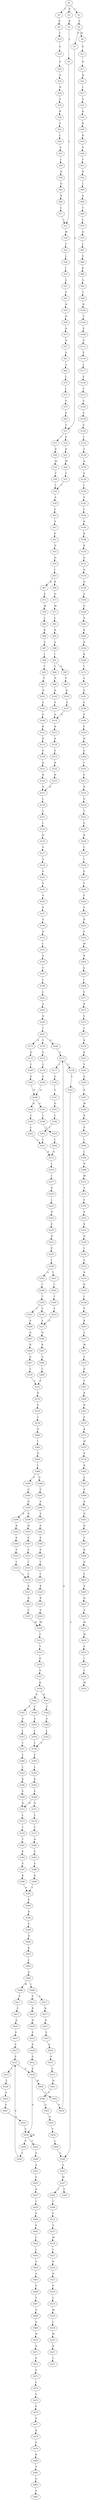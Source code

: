 strict digraph  {
	S0 -> S1 [ label = I ];
	S0 -> S2 [ label = Q ];
	S0 -> S3 [ label = C ];
	S1 -> S4 [ label = V ];
	S2 -> S5 [ label = K ];
	S3 -> S6 [ label = E ];
	S4 -> S7 [ label = P ];
	S4 -> S8 [ label = M ];
	S5 -> S9 [ label = L ];
	S6 -> S10 [ label = C ];
	S7 -> S11 [ label = A ];
	S8 -> S12 [ label = E ];
	S9 -> S13 [ label = L ];
	S10 -> S14 [ label = G ];
	S11 -> S15 [ label = I ];
	S11 -> S16 [ label = V ];
	S12 -> S17 [ label = N ];
	S13 -> S18 [ label = M ];
	S14 -> S19 [ label = V ];
	S15 -> S20 [ label = D ];
	S16 -> S21 [ label = D ];
	S17 -> S22 [ label = H ];
	S18 -> S23 [ label = T ];
	S19 -> S24 [ label = A ];
	S20 -> S25 [ label = M ];
	S21 -> S26 [ label = M ];
	S22 -> S27 [ label = L ];
	S23 -> S28 [ label = L ];
	S24 -> S29 [ label = H ];
	S25 -> S30 [ label = T ];
	S26 -> S31 [ label = T ];
	S27 -> S32 [ label = V ];
	S28 -> S33 [ label = I ];
	S29 -> S34 [ label = P ];
	S30 -> S35 [ label = T ];
	S31 -> S35 [ label = T ];
	S32 -> S36 [ label = K ];
	S33 -> S37 [ label = E ];
	S34 -> S38 [ label = R ];
	S35 -> S39 [ label = S ];
	S36 -> S40 [ label = K ];
	S37 -> S41 [ label = Y ];
	S38 -> S42 [ label = P ];
	S39 -> S43 [ label = Y ];
	S40 -> S44 [ label = K ];
	S41 -> S45 [ label = N ];
	S42 -> S46 [ label = L ];
	S43 -> S47 [ label = E ];
	S44 -> S48 [ label = V ];
	S45 -> S49 [ label = N ];
	S46 -> S50 [ label = S ];
	S47 -> S51 [ label = P ];
	S48 -> S52 [ label = Y ];
	S49 -> S53 [ label = R ];
	S50 -> S54 [ label = I ];
	S51 -> S55 [ label = N ];
	S52 -> S56 [ label = R ];
	S53 -> S57 [ label = H ];
	S54 -> S58 [ label = D ];
	S55 -> S59 [ label = Q ];
	S56 -> S60 [ label = L ];
	S57 -> S61 [ label = A ];
	S58 -> S62 [ label = Q ];
	S59 -> S63 [ label = I ];
	S60 -> S64 [ label = V ];
	S61 -> S65 [ label = A ];
	S62 -> S66 [ label = K ];
	S63 -> S67 [ label = Q ];
	S63 -> S68 [ label = R ];
	S64 -> S69 [ label = V ];
	S65 -> S70 [ label = L ];
	S66 -> S71 [ label = L ];
	S67 -> S72 [ label = E ];
	S68 -> S73 [ label = Q ];
	S69 -> S74 [ label = L ];
	S70 -> S75 [ label = I ];
	S71 -> S13 [ label = L ];
	S72 -> S76 [ label = M ];
	S73 -> S77 [ label = M ];
	S74 -> S78 [ label = R ];
	S75 -> S79 [ label = V ];
	S76 -> S80 [ label = L ];
	S77 -> S81 [ label = L ];
	S78 -> S82 [ label = L ];
	S79 -> S83 [ label = P ];
	S80 -> S84 [ label = K ];
	S81 -> S85 [ label = K ];
	S82 -> S86 [ label = V ];
	S83 -> S11 [ label = A ];
	S84 -> S87 [ label = V ];
	S85 -> S88 [ label = A ];
	S86 -> S89 [ label = K ];
	S87 -> S90 [ label = I ];
	S88 -> S91 [ label = I ];
	S89 -> S92 [ label = S ];
	S90 -> S93 [ label = T ];
	S91 -> S94 [ label = T ];
	S91 -> S95 [ label = S ];
	S92 -> S96 [ label = Y ];
	S93 -> S97 [ label = P ];
	S94 -> S98 [ label = P ];
	S95 -> S99 [ label = P ];
	S96 -> S100 [ label = R ];
	S97 -> S101 [ label = R ];
	S98 -> S102 [ label = K ];
	S99 -> S103 [ label = K ];
	S100 -> S104 [ label = T ];
	S101 -> S105 [ label = S ];
	S102 -> S106 [ label = S ];
	S103 -> S107 [ label = S ];
	S104 -> S108 [ label = E ];
	S105 -> S109 [ label = S ];
	S106 -> S110 [ label = S ];
	S107 -> S110 [ label = S ];
	S108 -> S111 [ label = G ];
	S109 -> S112 [ label = R ];
	S110 -> S113 [ label = R ];
	S111 -> S114 [ label = E ];
	S112 -> S115 [ label = K ];
	S113 -> S116 [ label = R ];
	S114 -> S117 [ label = L ];
	S115 -> S118 [ label = P ];
	S116 -> S119 [ label = P ];
	S117 -> S120 [ label = F ];
	S118 -> S121 [ label = R ];
	S119 -> S122 [ label = R ];
	S120 -> S123 [ label = T ];
	S121 -> S124 [ label = H ];
	S122 -> S125 [ label = H ];
	S123 -> S126 [ label = G ];
	S124 -> S127 [ label = N ];
	S125 -> S127 [ label = N ];
	S126 -> S128 [ label = A ];
	S127 -> S129 [ label = L ];
	S128 -> S130 [ label = G ];
	S129 -> S131 [ label = L ];
	S130 -> S132 [ label = I ];
	S131 -> S133 [ label = I ];
	S132 -> S134 [ label = T ];
	S133 -> S135 [ label = D ];
	S134 -> S136 [ label = Q ];
	S135 -> S137 [ label = V ];
	S136 -> S138 [ label = E ];
	S137 -> S139 [ label = A ];
	S138 -> S140 [ label = I ];
	S139 -> S141 [ label = G ];
	S140 -> S142 [ label = G ];
	S141 -> S143 [ label = V ];
	S142 -> S144 [ label = T ];
	S143 -> S145 [ label = V ];
	S144 -> S146 [ label = R ];
	S145 -> S147 [ label = E ];
	S146 -> S148 [ label = R ];
	S147 -> S149 [ label = S ];
	S148 -> S150 [ label = R ];
	S149 -> S151 [ label = D ];
	S150 -> S152 [ label = Q ];
	S151 -> S153 [ label = I ];
	S152 -> S154 [ label = N ];
	S153 -> S155 [ label = A ];
	S154 -> S156 [ label = N ];
	S155 -> S157 [ label = V ];
	S156 -> S158 [ label = A ];
	S157 -> S159 [ label = L ];
	S158 -> S160 [ label = Q ];
	S159 -> S161 [ label = L ];
	S160 -> S162 [ label = S ];
	S161 -> S163 [ label = A ];
	S162 -> S164 [ label = R ];
	S163 -> S165 [ label = D ];
	S164 -> S166 [ label = R ];
	S165 -> S167 [ label = T ];
	S166 -> S168 [ label = R ];
	S167 -> S169 [ label = S ];
	S167 -> S170 [ label = T ];
	S167 -> S171 [ label = A ];
	S168 -> S172 [ label = L ];
	S169 -> S173 [ label = Q ];
	S170 -> S174 [ label = Q ];
	S171 -> S175 [ label = Q ];
	S172 -> S176 [ label = A ];
	S173 -> S177 [ label = C ];
	S173 -> S178 [ label = Y ];
	S174 -> S179 [ label = C ];
	S175 -> S180 [ label = C ];
	S176 -> S181 [ label = E ];
	S177 -> S182 [ label = G ];
	S178 -> S183 [ label = L ];
	S179 -> S184 [ label = G ];
	S180 -> S185 [ label = G ];
	S181 -> S186 [ label = E ];
	S182 -> S187 [ label = Y ];
	S183 -> S188 [ label = A ];
	S184 -> S189 [ label = H ];
	S185 -> S189 [ label = H ];
	S186 -> S190 [ label = S ];
	S187 -> S191 [ label = D ];
	S188 -> S192 [ label = A ];
	S189 -> S193 [ label = E ];
	S189 -> S194 [ label = D ];
	S190 -> S195 [ label = F ];
	S191 -> S196 [ label = L ];
	S192 -> S197 [ label = M ];
	S193 -> S198 [ label = L ];
	S194 -> S199 [ label = L ];
	S195 -> S200 [ label = D ];
	S196 -> S201 [ label = L ];
	S197 -> S202 [ label = I ];
	S197 -> S203 [ label = V ];
	S198 -> S204 [ label = L ];
	S199 -> S205 [ label = L ];
	S200 -> S206 [ label = S ];
	S201 -> S207 [ label = L ];
	S202 -> S208 [ label = C ];
	S204 -> S209 [ label = L ];
	S205 -> S207 [ label = L ];
	S206 -> S210 [ label = I ];
	S207 -> S211 [ label = Q ];
	S208 -> S212 [ label = F ];
	S209 -> S211 [ label = Q ];
	S210 -> S213 [ label = E ];
	S211 -> S214 [ label = L ];
	S212 -> S215 [ label = G ];
	S213 -> S216 [ label = D ];
	S214 -> S217 [ label = I ];
	S215 -> S218 [ label = M ];
	S216 -> S219 [ label = D ];
	S217 -> S220 [ label = D ];
	S218 -> S221 [ label = L ];
	S219 -> S222 [ label = T ];
	S220 -> S223 [ label = L ];
	S221 -> S224 [ label = N ];
	S222 -> S225 [ label = S ];
	S223 -> S226 [ label = N ];
	S224 -> S227 [ label = D ];
	S225 -> S228 [ label = R ];
	S226 -> S229 [ label = E ];
	S227 -> S230 [ label = P ];
	S228 -> S231 [ label = C ];
	S229 -> S232 [ label = N ];
	S230 -> S233 [ label = L ];
	S231 -> S234 [ label = C ];
	S232 -> S235 [ label = E ];
	S233 -> S236 [ label = M ];
	S234 -> S237 [ label = S ];
	S235 -> S238 [ label = I ];
	S236 -> S239 [ label = L ];
	S237 -> S240 [ label = F ];
	S238 -> S241 [ label = T ];
	S238 -> S242 [ label = A ];
	S239 -> S243 [ label = M ];
	S240 -> S244 [ label = V ];
	S241 -> S245 [ label = I ];
	S242 -> S246 [ label = I ];
	S243 -> S247 [ label = R ];
	S244 -> S248 [ label = S ];
	S245 -> S249 [ label = T ];
	S246 -> S250 [ label = T ];
	S247 -> S251 [ label = L ];
	S248 -> S252 [ label = R ];
	S249 -> S253 [ label = V ];
	S250 -> S254 [ label = V ];
	S250 -> S255 [ label = I ];
	S252 -> S256 [ label = F ];
	S253 -> S257 [ label = A ];
	S254 -> S257 [ label = A ];
	S255 -> S258 [ label = A ];
	S256 -> S259 [ label = M ];
	S257 -> S260 [ label = N ];
	S258 -> S261 [ label = D ];
	S259 -> S262 [ label = K ];
	S260 -> S263 [ label = R ];
	S261 -> S264 [ label = R ];
	S262 -> S265 [ label = A ];
	S263 -> S266 [ label = G ];
	S264 -> S267 [ label = G ];
	S265 -> S268 [ label = I ];
	S266 -> S269 [ label = L ];
	S267 -> S270 [ label = L ];
	S268 -> S271 [ label = F ];
	S269 -> S272 [ label = V ];
	S270 -> S272 [ label = V ];
	S271 -> S273 [ label = R ];
	S272 -> S274 [ label = D ];
	S273 -> S275 [ label = Y ];
	S274 -> S276 [ label = V ];
	S275 -> S277 [ label = C ];
	S276 -> S278 [ label = C ];
	S277 -> S279 [ label = R ];
	S278 -> S280 [ label = N ];
	S279 -> S281 [ label = K ];
	S280 -> S282 [ label = I ];
	S281 -> S283 [ label = V ];
	S282 -> S284 [ label = N ];
	S283 -> S285 [ label = Q ];
	S284 -> S286 [ label = L ];
	S285 -> S287 [ label = K ];
	S286 -> S288 [ label = D ];
	S286 -> S289 [ label = E ];
	S287 -> S290 [ label = W ];
	S288 -> S291 [ label = G ];
	S289 -> S292 [ label = G ];
	S290 -> S293 [ label = R ];
	S291 -> S294 [ label = S ];
	S292 -> S295 [ label = N ];
	S293 -> S296 [ label = P ];
	S294 -> S297 [ label = S ];
	S295 -> S298 [ label = K ];
	S295 -> S299 [ label = R ];
	S296 -> S300 [ label = L ];
	S297 -> S301 [ label = S ];
	S298 -> S302 [ label = K ];
	S299 -> S303 [ label = N ];
	S300 -> S304 [ label = L ];
	S301 -> S305 [ label = E ];
	S302 -> S306 [ label = E ];
	S303 -> S307 [ label = E ];
	S304 -> S308 [ label = N ];
	S305 -> S309 [ label = E ];
	S306 -> S310 [ label = E ];
	S307 -> S311 [ label = E ];
	S308 -> S312 [ label = M ];
	S309 -> S313 [ label = L ];
	S310 -> S314 [ label = L ];
	S311 -> S315 [ label = L ];
	S312 -> S316 [ label = P ];
	S313 -> S317 [ label = I ];
	S314 -> S318 [ label = L ];
	S315 -> S318 [ label = L ];
	S316 -> S319 [ label = P ];
	S317 -> S320 [ label = K ];
	S318 -> S321 [ label = K ];
	S319 -> S322 [ label = P ];
	S320 -> S323 [ label = K ];
	S321 -> S324 [ label = K ];
	S322 -> S325 [ label = R ];
	S323 -> S326 [ label = V ];
	S324 -> S327 [ label = V ];
	S325 -> S328 [ label = N ];
	S326 -> S329 [ label = M ];
	S327 -> S329 [ label = M ];
	S328 -> S330 [ label = I ];
	S329 -> S331 [ label = Y ];
	S330 -> S332 [ label = E ];
	S331 -> S333 [ label = Y ];
	S332 -> S334 [ label = N ];
	S333 -> S335 [ label = D ];
	S334 -> S336 [ label = R ];
	S335 -> S337 [ label = G ];
	S336 -> S338 [ label = I ];
	S337 -> S339 [ label = K ];
	S338 -> S340 [ label = F ];
	S339 -> S341 [ label = D ];
	S339 -> S342 [ label = E ];
	S340 -> S343 [ label = K ];
	S341 -> S344 [ label = C ];
	S342 -> S345 [ label = S ];
	S342 -> S346 [ label = C ];
	S343 -> S347 [ label = L ];
	S344 -> S348 [ label = A ];
	S345 -> S349 [ label = A ];
	S346 -> S350 [ label = A ];
	S347 -> S351 [ label = W ];
	S348 -> S352 [ label = L ];
	S349 -> S353 [ label = L ];
	S350 -> S354 [ label = L ];
	S351 -> S355 [ label = L ];
	S352 -> S356 [ label = L ];
	S353 -> S357 [ label = L ];
	S354 -> S356 [ label = L ];
	S355 -> S358 [ label = Q ];
	S356 -> S359 [ label = F ];
	S357 -> S360 [ label = Y ];
	S358 -> S361 [ label = T ];
	S359 -> S362 [ label = L ];
	S360 -> S363 [ label = L ];
	S361 -> S364 [ label = R ];
	S362 -> S365 [ label = K ];
	S363 -> S366 [ label = K ];
	S364 -> S367 [ label = H ];
	S365 -> S368 [ label = E ];
	S366 -> S369 [ label = E ];
	S367 -> S370 [ label = F ];
	S368 -> S371 [ label = N ];
	S368 -> S372 [ label = D ];
	S369 -> S372 [ label = D ];
	S370 -> S373 [ label = K ];
	S371 -> S374 [ label = L ];
	S372 -> S375 [ label = L ];
	S373 -> S376 [ label = W ];
	S374 -> S377 [ label = T ];
	S375 -> S378 [ label = T ];
	S376 -> S379 [ label = E ];
	S377 -> S380 [ label = N ];
	S378 -> S381 [ label = T ];
	S379 -> S382 [ label = R ];
	S380 -> S383 [ label = E ];
	S381 -> S384 [ label = E ];
	S382 -> S385 [ label = E ];
	S383 -> S386 [ label = E ];
	S384 -> S387 [ label = E ];
	S385 -> S388 [ label = S ];
	S386 -> S389 [ label = K ];
	S387 -> S390 [ label = K ];
	S388 -> S391 [ label = D ];
	S389 -> S392 [ label = V ];
	S390 -> S392 [ label = V ];
	S391 -> S393 [ label = D ];
	S392 -> S394 [ label = E ];
	S393 -> S395 [ label = H ];
	S394 -> S396 [ label = R ];
	S395 -> S397 [ label = T ];
	S396 -> S398 [ label = V ];
	S397 -> S399 [ label = K ];
	S398 -> S400 [ label = D ];
	S399 -> S401 [ label = Q ];
	S400 -> S402 [ label = K ];
	S401 -> S403 [ label = F ];
	S402 -> S404 [ label = L ];
	S403 -> S405 [ label = S ];
	S404 -> S406 [ label = A ];
	S405 -> S407 [ label = N ];
	S406 -> S408 [ label = M ];
	S406 -> S409 [ label = L ];
	S407 -> S410 [ label = S ];
	S408 -> S411 [ label = V ];
	S409 -> S412 [ label = F ];
	S409 -> S413 [ label = Y ];
	S410 -> S414 [ label = M ];
	S411 -> S415 [ label = E ];
	S412 -> S416 [ label = R ];
	S413 -> S417 [ label = K ];
	S414 -> S418 [ label = M ];
	S415 -> S419 [ label = S ];
	S416 -> S420 [ label = N ];
	S417 -> S421 [ label = D ];
	S418 -> S422 [ label = A ];
	S419 -> S423 [ label = P ];
	S420 -> S424 [ label = P ];
	S421 -> S425 [ label = P ];
	S422 -> S426 [ label = I ];
	S423 -> S427 [ label = S ];
	S424 -> S428 [ label = S ];
	S425 -> S429 [ label = S ];
	S426 -> S430 [ label = L ];
	S427 -> S431 [ label = S ];
	S428 -> S432 [ label = S ];
	S429 -> S433 [ label = S ];
	S430 -> S434 [ label = M ];
	S431 -> S435 [ label = L ];
	S431 -> S436 [ label = S ];
	S432 -> S436 [ label = S ];
	S433 -> S437 [ label = A ];
	S435 -> S438 [ label = L ];
	S436 -> S439 [ label = S ];
	S436 -> S440 [ label = D ];
	S437 -> S441 [ label = D ];
	S438 -> S442 [ label = S ];
	S439 -> S443 [ label = A ];
	S439 -> S444 [ label = P ];
	S439 -> S439 [ label = S ];
	S440 -> S445 [ label = T ];
	S441 -> S446 [ label = T ];
	S442 -> S447 [ label = S ];
	S443 -> S448 [ label = G ];
	S444 -> S449 [ label = S ];
	S445 -> S450 [ label = S ];
	S446 -> S451 [ label = G ];
	S447 -> S452 [ label = S ];
	S448 -> S453 [ label = S ];
	S449 -> S431 [ label = S ];
	S450 -> S173 [ label = Q ];
	S451 -> S454 [ label = Q ];
	S452 -> S439 [ label = S ];
	S453 -> S455 [ label = P ];
	S454 -> S456 [ label = Y ];
	S455 -> S457 [ label = D ];
	S456 -> S458 [ label = L ];
	S457 -> S459 [ label = T ];
	S458 -> S188 [ label = A ];
	S459 -> S460 [ label = S ];
	S460 -> S461 [ label = P ];
	S461 -> S462 [ label = C ];
	S462 -> S463 [ label = L ];
	S463 -> S464 [ label = A ];
	S464 -> S465 [ label = A ];
	S465 -> S466 [ label = V ];
	S466 -> S467 [ label = T ];
	S467 -> S468 [ label = A ];
	S468 -> S469 [ label = G ];
	S469 -> S470 [ label = W ];
	S470 -> S471 [ label = S ];
	S471 -> S472 [ label = P ];
	S472 -> S473 [ label = P ];
	S473 -> S474 [ label = L ];
	S474 -> S475 [ label = G ];
	S475 -> S476 [ label = P ];
	S476 -> S477 [ label = S ];
	S477 -> S478 [ label = R ];
	S478 -> S479 [ label = P ];
	S479 -> S480 [ label = R ];
	S480 -> S481 [ label = S ];
	S481 -> S482 [ label = G ];
	S482 -> S483 [ label = P ];
}
